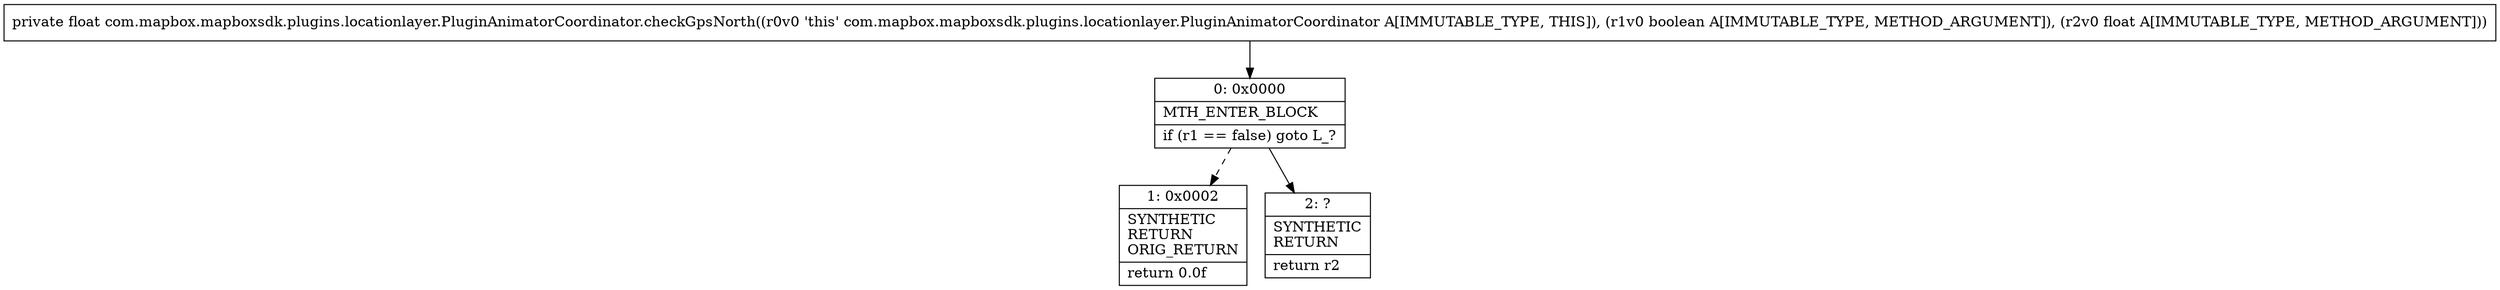 digraph "CFG forcom.mapbox.mapboxsdk.plugins.locationlayer.PluginAnimatorCoordinator.checkGpsNorth(ZF)F" {
Node_0 [shape=record,label="{0\:\ 0x0000|MTH_ENTER_BLOCK\l|if (r1 == false) goto L_?\l}"];
Node_1 [shape=record,label="{1\:\ 0x0002|SYNTHETIC\lRETURN\lORIG_RETURN\l|return 0.0f\l}"];
Node_2 [shape=record,label="{2\:\ ?|SYNTHETIC\lRETURN\l|return r2\l}"];
MethodNode[shape=record,label="{private float com.mapbox.mapboxsdk.plugins.locationlayer.PluginAnimatorCoordinator.checkGpsNorth((r0v0 'this' com.mapbox.mapboxsdk.plugins.locationlayer.PluginAnimatorCoordinator A[IMMUTABLE_TYPE, THIS]), (r1v0 boolean A[IMMUTABLE_TYPE, METHOD_ARGUMENT]), (r2v0 float A[IMMUTABLE_TYPE, METHOD_ARGUMENT])) }"];
MethodNode -> Node_0;
Node_0 -> Node_1[style=dashed];
Node_0 -> Node_2;
}

